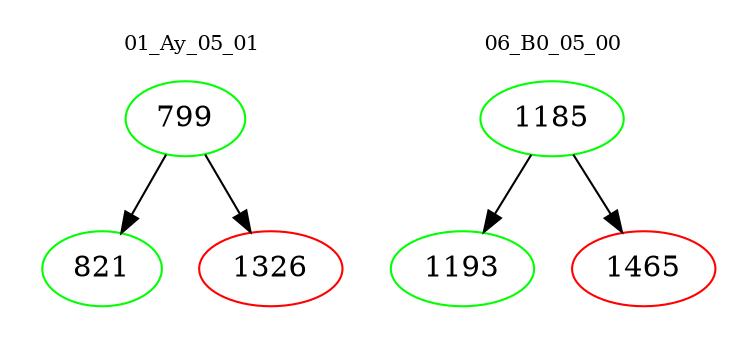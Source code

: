 digraph{
subgraph cluster_0 {
color = white
label = "01_Ay_05_01";
fontsize=10;
T0_799 [label="799", color="green"]
T0_799 -> T0_821 [color="black"]
T0_821 [label="821", color="green"]
T0_799 -> T0_1326 [color="black"]
T0_1326 [label="1326", color="red"]
}
subgraph cluster_1 {
color = white
label = "06_B0_05_00";
fontsize=10;
T1_1185 [label="1185", color="green"]
T1_1185 -> T1_1193 [color="black"]
T1_1193 [label="1193", color="green"]
T1_1185 -> T1_1465 [color="black"]
T1_1465 [label="1465", color="red"]
}
}
